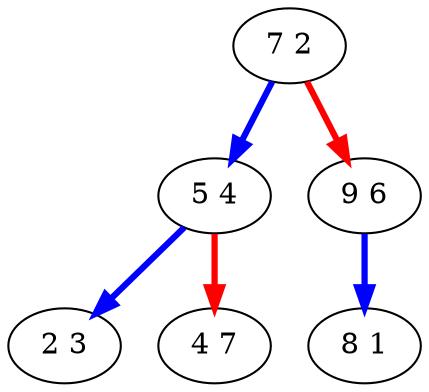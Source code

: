 digraph {
# Nodes:
	N0 [label="7 2"];
	N1 [label="5 4"];
	N2 [label="9 6"];
	N3 [label="2 3"];
	N4 [label="4 7"];
	N5 [label="8 1"];
# Links:
	N0 -> N1[color=blue,penwidth=3.0];
	N0 -> N2[color=red,penwidth=3.0];
	N1 -> N3[color=blue,penwidth=3.0];
	N1 -> N4[color=red,penwidth=3.0];
	N2 -> N5[color=blue,penwidth=3.0];
}

